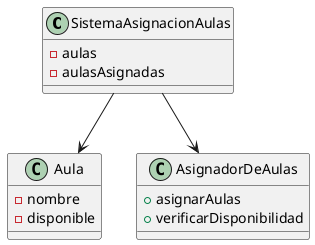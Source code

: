 @startuml

class SistemaAsignacionAulas {
    - aulas
    - aulasAsignadas
}

class Aula {
    - nombre
    - disponible
}

class AsignadorDeAulas {
    + asignarAulas
    + verificarDisponibilidad
}

SistemaAsignacionAulas  -->  Aula 
SistemaAsignacionAulas  --> AsignadorDeAulas 

@enduml
